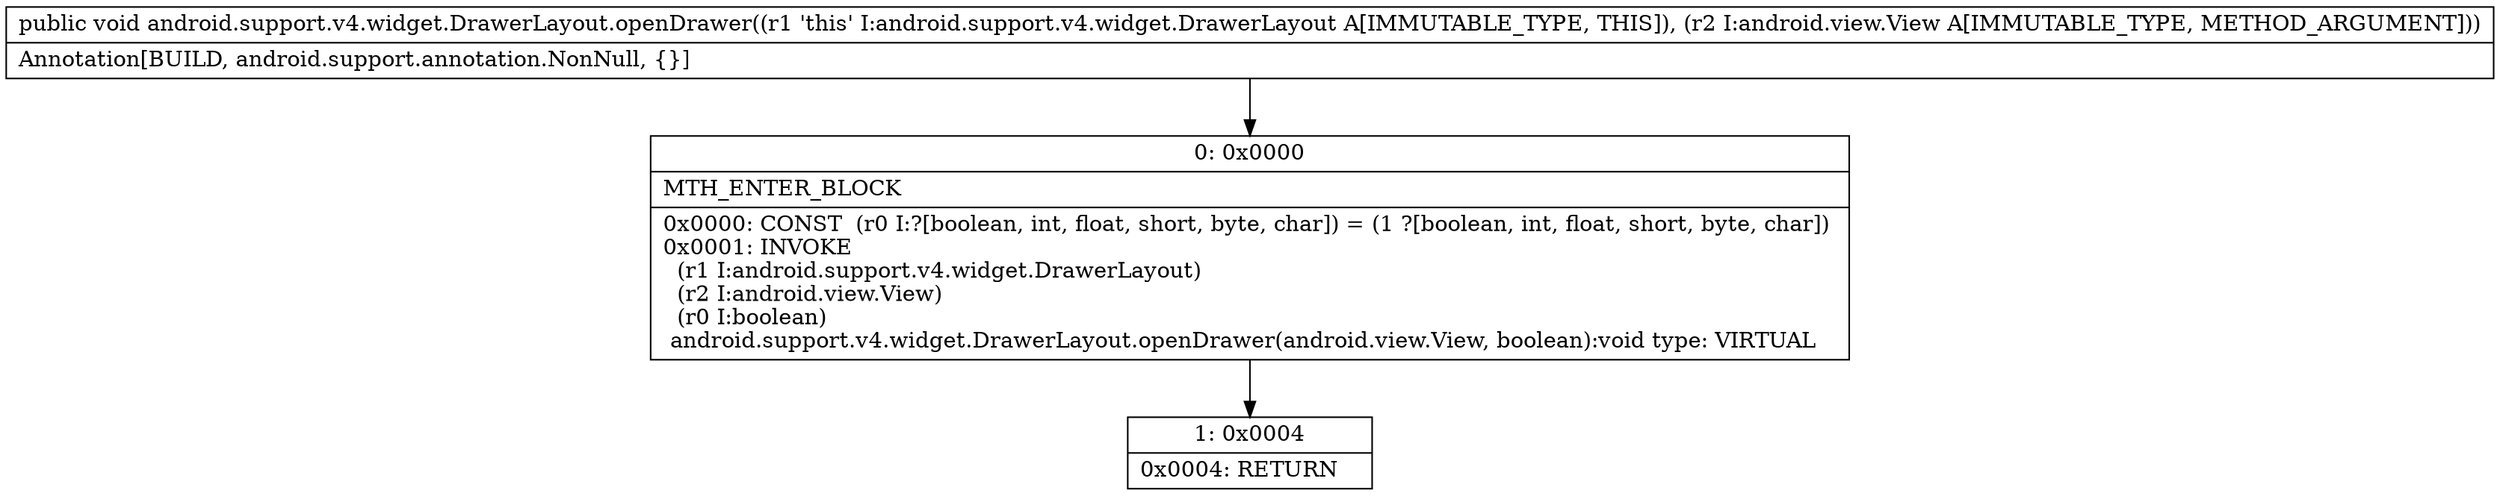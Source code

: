 digraph "CFG forandroid.support.v4.widget.DrawerLayout.openDrawer(Landroid\/view\/View;)V" {
Node_0 [shape=record,label="{0\:\ 0x0000|MTH_ENTER_BLOCK\l|0x0000: CONST  (r0 I:?[boolean, int, float, short, byte, char]) = (1 ?[boolean, int, float, short, byte, char]) \l0x0001: INVOKE  \l  (r1 I:android.support.v4.widget.DrawerLayout)\l  (r2 I:android.view.View)\l  (r0 I:boolean)\l android.support.v4.widget.DrawerLayout.openDrawer(android.view.View, boolean):void type: VIRTUAL \l}"];
Node_1 [shape=record,label="{1\:\ 0x0004|0x0004: RETURN   \l}"];
MethodNode[shape=record,label="{public void android.support.v4.widget.DrawerLayout.openDrawer((r1 'this' I:android.support.v4.widget.DrawerLayout A[IMMUTABLE_TYPE, THIS]), (r2 I:android.view.View A[IMMUTABLE_TYPE, METHOD_ARGUMENT]))  | Annotation[BUILD, android.support.annotation.NonNull, \{\}]\l}"];
MethodNode -> Node_0;
Node_0 -> Node_1;
}

